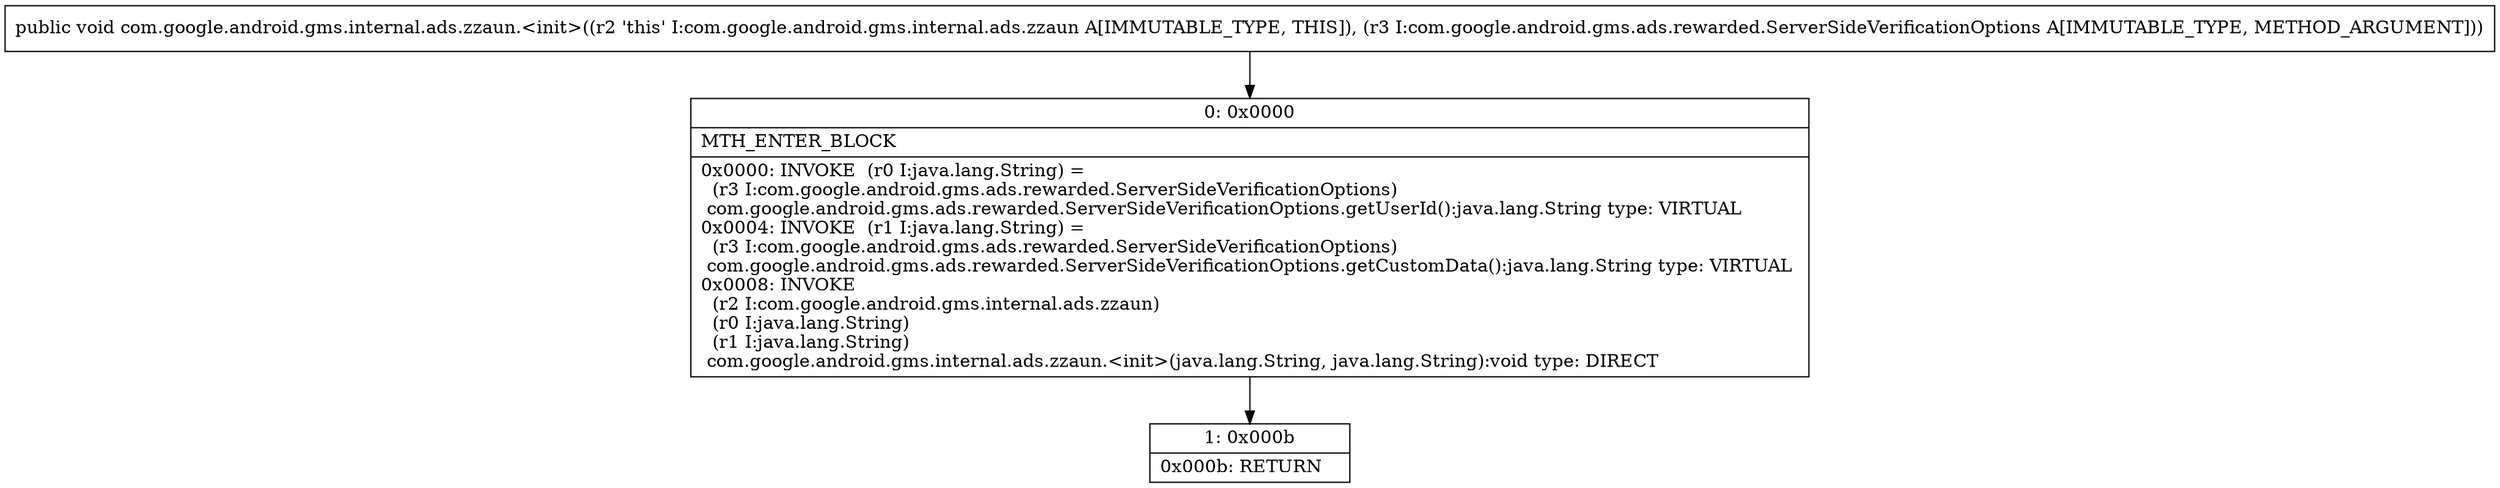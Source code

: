 digraph "CFG forcom.google.android.gms.internal.ads.zzaun.\<init\>(Lcom\/google\/android\/gms\/ads\/rewarded\/ServerSideVerificationOptions;)V" {
Node_0 [shape=record,label="{0\:\ 0x0000|MTH_ENTER_BLOCK\l|0x0000: INVOKE  (r0 I:java.lang.String) = \l  (r3 I:com.google.android.gms.ads.rewarded.ServerSideVerificationOptions)\l com.google.android.gms.ads.rewarded.ServerSideVerificationOptions.getUserId():java.lang.String type: VIRTUAL \l0x0004: INVOKE  (r1 I:java.lang.String) = \l  (r3 I:com.google.android.gms.ads.rewarded.ServerSideVerificationOptions)\l com.google.android.gms.ads.rewarded.ServerSideVerificationOptions.getCustomData():java.lang.String type: VIRTUAL \l0x0008: INVOKE  \l  (r2 I:com.google.android.gms.internal.ads.zzaun)\l  (r0 I:java.lang.String)\l  (r1 I:java.lang.String)\l com.google.android.gms.internal.ads.zzaun.\<init\>(java.lang.String, java.lang.String):void type: DIRECT \l}"];
Node_1 [shape=record,label="{1\:\ 0x000b|0x000b: RETURN   \l}"];
MethodNode[shape=record,label="{public void com.google.android.gms.internal.ads.zzaun.\<init\>((r2 'this' I:com.google.android.gms.internal.ads.zzaun A[IMMUTABLE_TYPE, THIS]), (r3 I:com.google.android.gms.ads.rewarded.ServerSideVerificationOptions A[IMMUTABLE_TYPE, METHOD_ARGUMENT])) }"];
MethodNode -> Node_0;
Node_0 -> Node_1;
}

